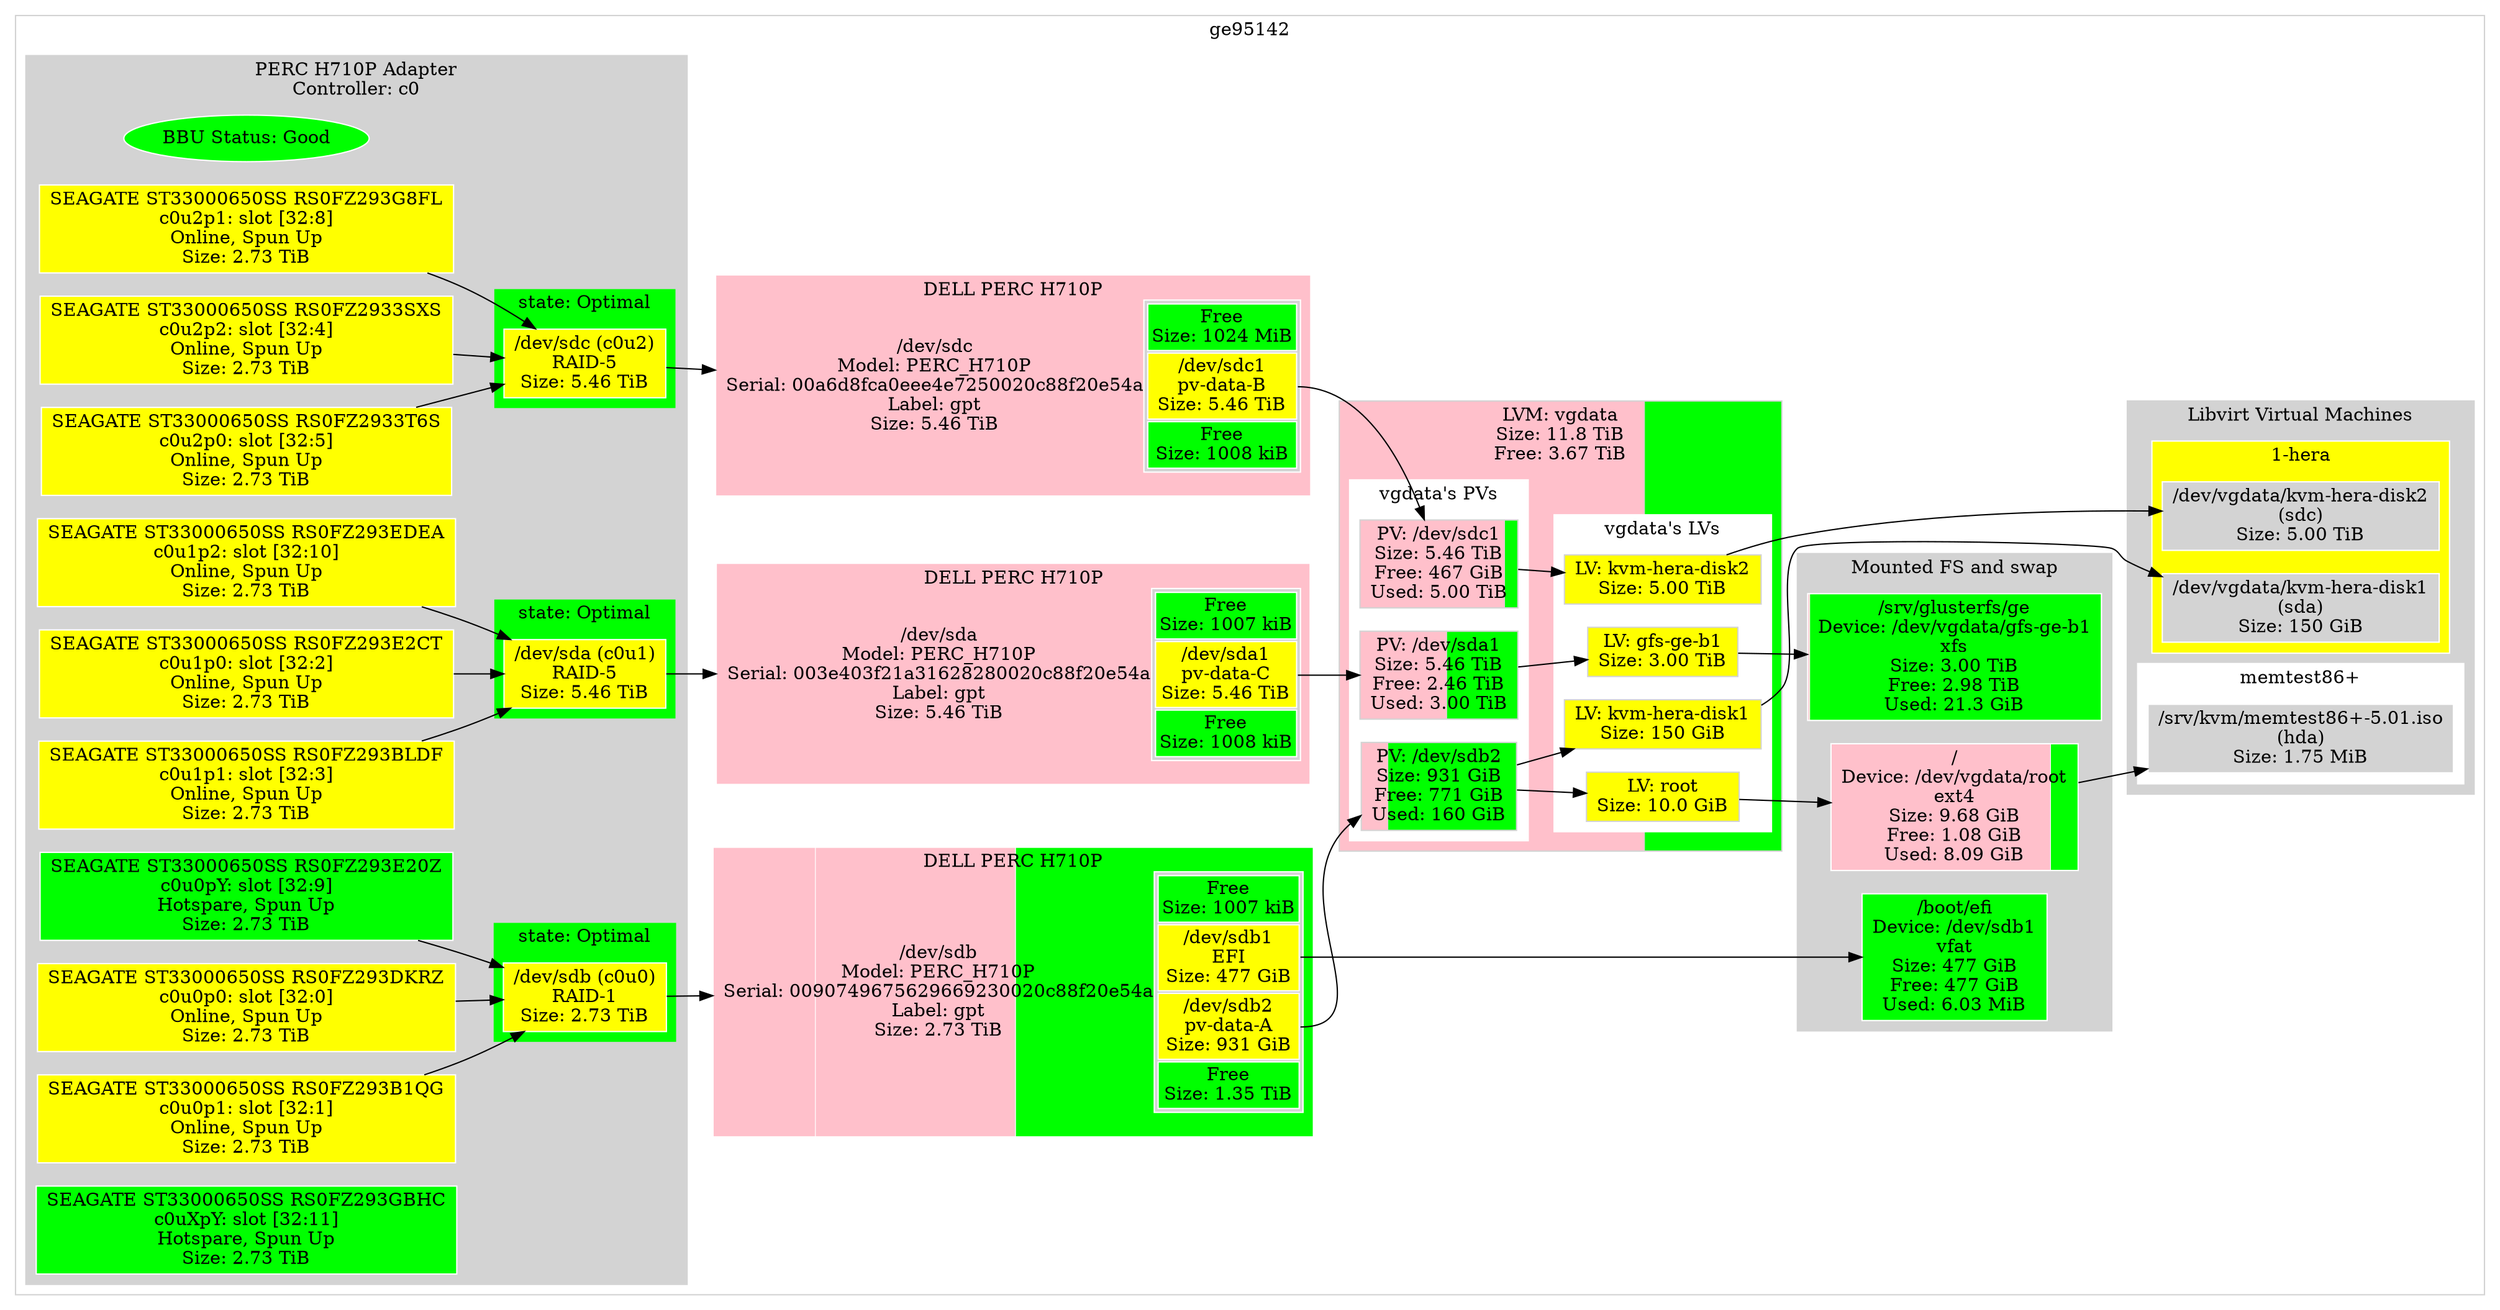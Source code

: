 digraph "ge95142"{ // HEADER: MACHINE
	rankdir=LR; // HEADER: MACHINE
	subgraph "cluster_machine@ge95142" {
		style=filled;
		color=lightgrey;
		fillcolor=white;
		node [style=filled,color=white,fillcolor=white,shape=rectangle];
			{ "machine@ge95142|Partition::GPT@sda" [
				label=<<TABLE BORDER="0" CELLPADDING="0" CELLSPACING="0">
						<TR> <TD COLSPAN="2">DELL PERC H710P</TD> </TR><TR><TD >/dev/sda<BR/>Model: PERC_H710P<BR/>Serial: 003e403f21a31628280020c88f20e54a<BR/>Label: gpt<BR/>Size: 5.46 TiB</TD>    <TD BGCOLOR="lightgrey">
						<TABLE >
							<TR>
								<TD bgcolor="green">
								Free<BR/>Size: 1007 kiB
								</TD>
							</TR>
							<TR>
								<TD PORT="1" BGCOLOR="yellow">
								/dev/sda1<BR/>pv-data-C<BR/>Size: 5.46 TiB
								</TD>
							</TR>
							<TR>
								<TD bgcolor="green">
								Free<BR/>Size: 1008 kiB
								</TD>
							</TR>
						</TABLE>
						</TD> </TR><TR> <TD COLSPAN="2"> </TD> </TR>
					</TABLE>
				>;
				// Style node
				color=white;
				fillcolor=lightgrey;
				shape="rectangle";
				style=striped;
				fillcolor="green;0.000000:pink;1.000000:green;0.000000";
			]; }
			{ "machine@ge95142|Partition::GPT@sdb" [
				label=<<TABLE BORDER="0" CELLPADDING="0" CELLSPACING="0">
						<TR> <TD COLSPAN="2">DELL PERC H710P</TD> </TR><TR><TD >/dev/sdb<BR/>Model: PERC_H710P<BR/>Serial: 0090749675629669230020c88f20e54a<BR/>Label: gpt<BR/>Size: 2.73 TiB</TD>    <TD BGCOLOR="lightgrey">
						<TABLE >
							<TR>
								<TD bgcolor="green">
								Free<BR/>Size: 1007 kiB
								</TD>
							</TR>
							<TR>
								<TD PORT="1" BGCOLOR="yellow">
								/dev/sdb1<BR/>EFI<BR/>Size: 477 GiB
								</TD>
							</TR>
							<TR>
								<TD PORT="2" BGCOLOR="yellow">
								/dev/sdb2<BR/>pv-data-A<BR/>Size: 931 GiB
								</TD>
							</TR>
							<TR>
								<TD bgcolor="green">
								Free<BR/>Size: 1.35 TiB
								</TD>
							</TR>
						</TABLE>
						</TD> </TR><TR> <TD COLSPAN="2"> </TD> </TR>
					</TABLE>
				>;
				// Style node
				color=white;
				fillcolor=lightgrey;
				shape="rectangle";
				style=striped;
				fillcolor="green;0.000000:pink;0.170664:pink;0.333329:green;0.496006";
			]; }
			{ "machine@ge95142|Partition::GPT@sdc" [
				label=<<TABLE BORDER="0" CELLPADDING="0" CELLSPACING="0">
						<TR> <TD COLSPAN="2">DELL PERC H710P</TD> </TR><TR><TD >/dev/sdc<BR/>Model: PERC_H710P<BR/>Serial: 00a6d8fca0eee4e7250020c88f20e54a<BR/>Label: gpt<BR/>Size: 5.46 TiB</TD>    <TD BGCOLOR="lightgrey">
						<TABLE >
							<TR>
								<TD bgcolor="green">
								Free<BR/>Size: 1024 MiB
								</TD>
							</TR>
							<TR>
								<TD PORT="1" BGCOLOR="yellow">
								/dev/sdc1<BR/>pv-data-B<BR/>Size: 5.46 TiB
								</TD>
							</TR>
							<TR>
								<TD bgcolor="green">
								Free<BR/>Size: 1008 kiB
								</TD>
							</TR>
						</TABLE>
						</TD> </TR><TR> <TD COLSPAN="2"> </TD> </TR>
					</TABLE>
				>;
				// Style node
				color=white;
				fillcolor=lightgrey;
				shape="rectangle";
				style=striped;
				fillcolor="green;0.000179:pink;0.999821:green;0.000000";
			]; }
			subgraph "cluster_machine@ge95142|LVM::VG@vgdata" {
				style=filled;
				color=lightgrey;
				fillcolor=lightgrey;
				node [style=filled,color=lightgrey,fillcolor=lightgrey,shape=rectangle];
				subgraph "cluster_machine@ge95142|LVM::VG@vgdata|::PVs" {
					color=white;
					fillcolor=white;
					{ "machine@ge95142|LVM::VG@vgdata|::PVs|::PV@sda1" [
						label="PV: /dev/sda1\nSize: 5.46 TiB\nFree: 2.46 TiB\nUsed: 3.00 TiB";
						style=striped;fillcolor="pink;0.549750.2:green"
					]; }
					{ "machine@ge95142|LVM::VG@vgdata|::PVs|::PV@sdb2" [
						label="PV: /dev/sdb2\nSize: 931 GiB\nFree: 771 GiB\nUsed: 160 GiB";
						style=striped;fillcolor="pink;0.171799.2:green"
					]; }
					{ "machine@ge95142|LVM::VG@vgdata|::PVs|::PV@sdc1" [
						label="PV: /dev/sdc1\nSize: 5.46 TiB\nFree: 467 GiB\nUsed: 5.00 TiB";
						style=striped;fillcolor="pink;0.916414.2:green"
					]; }
					label="vgdata's PVs";
				}
				subgraph "cluster_machine@ge95142|LVM::VG@vgdata|::LVs" {
					color=white;
					fillcolor=white;
					{ "machine@ge95142|LVM::VG@vgdata|::LVs|::LV@gfs-ge-b1" [
						label="LV: gfs-ge-b1\nSize: 3.00 TiB";
						fillcolor="yellow"
					]; }
					{ "machine@ge95142|LVM::VG@vgdata|::LVs|::LV@kvm-hera-disk1" [
						label="LV: kvm-hera-disk1\nSize: 150 GiB";
						fillcolor="yellow"
					]; }
					{ "machine@ge95142|LVM::VG@vgdata|::LVs|::LV@kvm-hera-disk2" [
						label="LV: kvm-hera-disk2\nSize: 5.00 TiB";
						fillcolor="yellow"
					]; }
					{ "machine@ge95142|LVM::VG@vgdata|::LVs|::LV@root" [
						label="LV: root\nSize: 10.0 GiB";
						fillcolor="yellow"
					]; }
					label="vgdata's LVs";
				}
				label="LVM: vgdata\nSize: 11.8 TiB\nFree: 3.67 TiB";
				style=striped;fillcolor="pink;0.689888.2:green"
			}
			subgraph "cluster_machine@ge95142|RAID::LSI::Megacli@0" {
				style=filled;
				color=lightgrey;
				fillcolor=lightgrey;
				node [style=filled,color=white,fillcolor=lightgrey,shape=rectangle];
				{ "machine@ge95142|RAID::LSI::Megacli@0|::BBU::Status" [
					label="BBU Status: Good";
					shape=oval
					fillcolor=green
				]; }
				{ "machine@ge95142|RAID::LSI::Megacli@0|::RawDevice@LSI@c0u0p0" [
					label="SEAGATE ST33000650SS RS0FZ293DKRZ\nc0u0p0: slot [32:0]\nOnline, Spun Up\nSize: 2.73 TiB";
					fillcolor=yellow
				]; }
				{ "machine@ge95142|RAID::LSI::Megacli@0|::RawDevice@LSI@c0u0p1" [
					label="SEAGATE ST33000650SS RS0FZ293B1QG\nc0u0p1: slot [32:1]\nOnline, Spun Up\nSize: 2.73 TiB";
					fillcolor=yellow
				]; }
				{ "machine@ge95142|RAID::LSI::Megacli@0|::RawDevice@LSI@c0u1p0" [
					label="SEAGATE ST33000650SS RS0FZ293E2CT\nc0u1p0: slot [32:2]\nOnline, Spun Up\nSize: 2.73 TiB";
					fillcolor=yellow
				]; }
				{ "machine@ge95142|RAID::LSI::Megacli@0|::RawDevice@LSI@c0u1p1" [
					label="SEAGATE ST33000650SS RS0FZ293BLDF\nc0u1p1: slot [32:3]\nOnline, Spun Up\nSize: 2.73 TiB";
					fillcolor=yellow
				]; }
				{ "machine@ge95142|RAID::LSI::Megacli@0|::RawDevice@LSI@c0u2p2" [
					label="SEAGATE ST33000650SS RS0FZ2933SXS\nc0u2p2: slot [32:4]\nOnline, Spun Up\nSize: 2.73 TiB";
					fillcolor=yellow
				]; }
				{ "machine@ge95142|RAID::LSI::Megacli@0|::RawDevice@LSI@c0u2p0" [
					label="SEAGATE ST33000650SS RS0FZ2933T6S\nc0u2p0: slot [32:5]\nOnline, Spun Up\nSize: 2.73 TiB";
					fillcolor=yellow
				]; }
				{ "machine@ge95142|RAID::LSI::Megacli@0|::RawDevice@LSI@c0u2p1" [
					label="SEAGATE ST33000650SS RS0FZ293G8FL\nc0u2p1: slot [32:8]\nOnline, Spun Up\nSize: 2.73 TiB";
					fillcolor=yellow
				]; }
				{ "machine@ge95142|RAID::LSI::Megacli@0|::RawDevice@LSI@c0u0pY" [
					label="SEAGATE ST33000650SS RS0FZ293E20Z\nc0u0pY: slot [32:9]\nHotspare, Spun Up\nSize: 2.73 TiB";
					fillcolor=green
				]; }
				{ "machine@ge95142|RAID::LSI::Megacli@0|::RawDevice@LSI@c0u1p2" [
					label="SEAGATE ST33000650SS RS0FZ293EDEA\nc0u1p2: slot [32:10]\nOnline, Spun Up\nSize: 2.73 TiB";
					fillcolor=yellow
				]; }
				{ "machine@ge95142|RAID::LSI::Megacli@0|::RawDevice@LSI@[32:11]" [
					label="SEAGATE ST33000650SS RS0FZ293GBHC\nc0uXpY: slot [32:11]\nHotspare, Spun Up\nSize: 2.73 TiB";
					fillcolor=green
				]; }
				subgraph "cluster_machine@ge95142|RAID::LSI::Megacli@0|::State@sdb" {
					{ "machine@ge95142|RAID::LSI::Megacli@0|::State@sdb|::RaidDevice@sdb" [
						label="/dev/sdb (c0u0)\nRAID-1\nSize: 2.73 TiB";
						fillcolor="yellow"
					]; }
					label="state: Optimal";
					shape=oval
					fillcolor=green
				}
				subgraph "cluster_machine@ge95142|RAID::LSI::Megacli@0|::State@sda" {
					{ "machine@ge95142|RAID::LSI::Megacli@0|::State@sda|::RaidDevice@sda" [
						label="/dev/sda (c0u1)\nRAID-5\nSize: 5.46 TiB";
						fillcolor="yellow"
					]; }
					label="state: Optimal";
					shape=oval
					fillcolor=green
				}
				subgraph "cluster_machine@ge95142|RAID::LSI::Megacli@0|::State@sdc" {
					{ "machine@ge95142|RAID::LSI::Megacli@0|::State@sdc|::RaidDevice@sdc" [
						label="/dev/sdc (c0u2)\nRAID-5\nSize: 5.46 TiB";
						fillcolor="yellow"
					]; }
					label="state: Optimal";
					shape=oval
					fillcolor=green
				}
				label="PERC H710P Adapter\nController: c0";
			}
			subgraph "cluster_machine@ge95142|FS" {
				style=filled;
				color=lightgrey;
				fillcolor=lightgrey;
				node [style=filled,color=white,fillcolor=lightgrey,shape=rectangle];
				{ "machine@ge95142|FS|::FS@/srv/glusterfs/ge" [
					label="/srv/glusterfs/ge\nDevice: /dev/vgdata/gfs-ge-b1\nxfs\nSize: 3.00 TiB\nFree: 2.98 TiB\nUsed: 21.3 GiB";
					style=striped;fillcolor="pink;0.006951.2:green"
				]; }
				{ "machine@ge95142|FS|::FS@/" [
					label="/\nDevice: /dev/vgdata/root\next4\nSize: 9.68 GiB\nFree: 1.08 GiB\nUsed: 8.09 GiB";
					style=striped;fillcolor="pink;0.888388.2:green"
				]; }
				{ "machine@ge95142|FS|::FS@/boot/efi" [
					label="/boot/efi\nDevice: /dev/sdb1\nvfat\nSize: 477 GiB\nFree: 477 GiB\nUsed: 6.03 MiB";
					style=striped;fillcolor="pink;0.000012.2:green"
				]; }
				subgraph "cluster_machine@ge95142|FS|::AllSWAP@@FS@SWAP" {
					style=filled;
					color=white
					fillcolor=lightgrey;
					node [style=filled,color=white,fillcolor=lightgrey,shape=rectangle];
					label="SWAP\nSize: 0 B\nFree: 0 B\nUsed: 0 B";
					style=striped;fillcolor="green"
				}
				label="Mounted FS and swap";
			}
			subgraph "cluster_machine@ge95142|Libvirt" {
				style=filled;
				color=lightgrey;
				fillcolor=lightgrey;
				node [style=filled,color=white,fillcolor=lightgrey,shape=rectangle];
				subgraph "cluster_machine@ge95142|Libvirt|::VM@memtest86+" {
					color=white;
					fillcolor=white;
					{ "machine@ge95142|Libvirt|::VM@memtest86+|::Block@hda" [
						label="/srv/kvm/memtest86+-5.01.iso\n(hda)\nSize: 1.75 MiB";
					]; }
					label="memtest86+";
				}
				subgraph "cluster_machine@ge95142|Libvirt|::VM@1-hera" {
					color=white;
					fillcolor=white;
					{ "machine@ge95142|Libvirt|::VM@1-hera|::Block@sda" [
						label="/dev/vgdata/kvm-hera-disk1\n(sda)\nSize: 150 GiB";
					]; }
					{ "machine@ge95142|Libvirt|::VM@1-hera|::Block@sdc" [
						label="/dev/vgdata/kvm-hera-disk2\n(sdc)\nSize: 5.00 TiB";
					]; }
					label="1-hera";
					fillcolor=yellow
				}
				label="Libvirt Virtual Machines";
			}
			// Links from LVM VG: LVM::VG@vgdata
			"machine@ge95142|LVM::VG@vgdata|::PVs|::PV@sda1" -> "machine@ge95142|LVM::VG@vgdata|::LVs|::LV@gfs-ge-b1"
			"machine@ge95142|LVM::VG@vgdata|::PVs|::PV@sdb2" -> "machine@ge95142|LVM::VG@vgdata|::LVs|::LV@kvm-hera-disk1"
			"machine@ge95142|LVM::VG@vgdata|::PVs|::PV@sdc1" -> "machine@ge95142|LVM::VG@vgdata|::LVs|::LV@kvm-hera-disk2"
			"machine@ge95142|LVM::VG@vgdata|::PVs|::PV@sdb2" -> "machine@ge95142|LVM::VG@vgdata|::LVs|::LV@root"
			// Links from MegaCli: Controller c0
			"machine@ge95142|RAID::LSI::Megacli@0|::RawDevice@LSI@c0u0p0" -> "machine@ge95142|RAID::LSI::Megacli@0|::State@sdb|::RaidDevice@sdb"
			"machine@ge95142|RAID::LSI::Megacli@0|::RawDevice@LSI@c0u0p1" -> "machine@ge95142|RAID::LSI::Megacli@0|::State@sdb|::RaidDevice@sdb"
			"machine@ge95142|RAID::LSI::Megacli@0|::RawDevice@LSI@c0u1p0" -> "machine@ge95142|RAID::LSI::Megacli@0|::State@sda|::RaidDevice@sda"
			"machine@ge95142|RAID::LSI::Megacli@0|::RawDevice@LSI@c0u1p1" -> "machine@ge95142|RAID::LSI::Megacli@0|::State@sda|::RaidDevice@sda"
			"machine@ge95142|RAID::LSI::Megacli@0|::RawDevice@LSI@c0u2p2" -> "machine@ge95142|RAID::LSI::Megacli@0|::State@sdc|::RaidDevice@sdc"
			"machine@ge95142|RAID::LSI::Megacli@0|::RawDevice@LSI@c0u2p0" -> "machine@ge95142|RAID::LSI::Megacli@0|::State@sdc|::RaidDevice@sdc"
			"machine@ge95142|RAID::LSI::Megacli@0|::RawDevice@LSI@c0u2p1" -> "machine@ge95142|RAID::LSI::Megacli@0|::State@sdc|::RaidDevice@sdc"
			"machine@ge95142|RAID::LSI::Megacli@0|::RawDevice@LSI@c0u0pY" -> "machine@ge95142|RAID::LSI::Megacli@0|::State@sdb|::RaidDevice@sdb"
			"machine@ge95142|RAID::LSI::Megacli@0|::RawDevice@LSI@c0u1p2" -> "machine@ge95142|RAID::LSI::Megacli@0|::State@sda|::RaidDevice@sda"
			
			// Links from Libvirt::VM::Block@hda
			// SOURCE LINK: memtest86+ 1839104 (hda) "machine@ge95142|Libvirt|::VM@memtest86+|::Block@hda"
			// Links from Libvirt::VM::Block@sda
			// SOURCE LINK: 1-hera 161061273600 (sda) "machine@ge95142|Libvirt|::VM@1-hera|::Block@sda"
			// Links from Libvirt::VM::Block@sdc
			// SOURCE LINK: 1-hera 5497558138880 (sdc) "machine@ge95142|Libvirt|::VM@1-hera|::Block@sdc"
			// Links for Partition::GPT@sda
			"machine@ge95142|RAID::LSI::Megacli@0|::State@sda|::RaidDevice@sda" -> "machine@ge95142|Partition::GPT@sda"
			// Links for Partition::GPT@sda
			// Links for Partition::Table
			// Links for Partition::Table::Part::Free@_1
			// Links for Partition::Table::Part::Data@sda1
			// Links for Partition::Table::Part::Free@_2
			// Links for Partition::GPT@sdb
			"machine@ge95142|RAID::LSI::Megacli@0|::State@sdb|::RaidDevice@sdb" -> "machine@ge95142|Partition::GPT@sdb"
			// Links for Partition::GPT@sdb
			// Links for Partition::Table
			// Links for Partition::Table::Part::Free@_1
			// Links for Partition::Table::Part::Data@sdb1
			// Links for Partition::Table::Part::Data@sdb2
			// Links for Partition::Table::Part::Free@_2
			// Links for Partition::GPT@sdc
			"machine@ge95142|RAID::LSI::Megacli@0|::State@sdc|::RaidDevice@sdc" -> "machine@ge95142|Partition::GPT@sdc"
			// Links for Partition::GPT@sdc
			// Links for Partition::Table
			// Links for Partition::Table::Part::Free@_1
			// Links for Partition::Table::Part::Data@sdc1
			// Links for Partition::Table::Part::Free@_2
			// Links for LVM VG: LVM::VG@vgdata
			// Links for LVM::VG::PVs
			// Links for LVM::VG::PVs::PV@sda1
			"machine@ge95142|Partition::GPT@sda":"1" -> "machine@ge95142|LVM::VG@vgdata|::PVs|::PV@sda1"
			// Links for LVM::VG::PVs::PV@sda1
			// Links for LVM::VG::PVs::PV@sdb2
			"machine@ge95142|Partition::GPT@sdb":"2" -> "machine@ge95142|LVM::VG@vgdata|::PVs|::PV@sdb2"
			// Links for LVM::VG::PVs::PV@sdb2
			// Links for LVM::VG::PVs::PV@sdc1
			"machine@ge95142|Partition::GPT@sdc":"1" -> "machine@ge95142|LVM::VG@vgdata|::PVs|::PV@sdc1"
			// Links for LVM::VG::PVs::PV@sdc1
			// Links for LVM::VG::LVs
			// Links for LVM::VG::LVs::LV@gfs-ge-b1
			// Links for LVM::VG::LVs::LV@kvm-hera-disk1
			// Links for LVM::VG::LVs::LV@kvm-hera-disk2
			// Links for LVM::VG::LVs::LV@root
			// Links for MegaCli: Controller c0
			// Links for RAID::LSI::Megacli::BBU::Status
			// Links for RAID::LSI::Megacli::RawDevice@LSI@c0u0p0
			// Links for RAID::LSI::Megacli::RawDevice@LSI@c0u0p1
			// Links for RAID::LSI::Megacli::RawDevice@LSI@c0u1p0
			// Links for RAID::LSI::Megacli::RawDevice@LSI@c0u1p1
			// Links for RAID::LSI::Megacli::RawDevice@LSI@c0u2p2
			// Links for RAID::LSI::Megacli::RawDevice@LSI@c0u2p0
			// Links for RAID::LSI::Megacli::RawDevice@LSI@c0u2p1
			// Links for RAID::LSI::Megacli::RawDevice@LSI@c0u0pY
			// Links for RAID::LSI::Megacli::RawDevice@LSI@c0u1p2
			// Links for RAID::LSI::Megacli::RawDevice@LSI@[32:11]
			// Links for RAID::LSI::Megacli::State@sdb
			// Links for RAID::LSI::Megacli::State::RaidDevice@sdb
			// Links for RAID::LSI::Megacli::State@sda
			// Links for RAID::LSI::Megacli::State::RaidDevice@sda
			// Links for RAID::LSI::Megacli::State@sdc
			// Links for RAID::LSI::Megacli::State::RaidDevice@sdc
			// Links for FS
			// Links for FS::FS@/srv/glusterfs/ge
			"machine@ge95142|LVM::VG@vgdata|::LVs|::LV@gfs-ge-b1" -> "machine@ge95142|FS|::FS@/srv/glusterfs/ge"
			// Links for FS::FS@/srv/glusterfs/ge
			// Links for FS::FS@/
			"machine@ge95142|LVM::VG@vgdata|::LVs|::LV@root" -> "machine@ge95142|FS|::FS@/"
			// Links for FS::FS@/
			// Links for FS::FS@/boot/efi
			"machine@ge95142|Partition::GPT@sdb":"1" -> "machine@ge95142|FS|::FS@/boot/efi"
			// Links for FS::FS@/boot/efi
			// Links for FS::AllSWAP@@FS@SWAP
			// Links for Libvirt Virtual Machines
			// Links for Libvirt::VM@memtest86+
			// Links for Libvirt::VM::Block@hda
			"machine@ge95142|FS|::FS@/" -> "machine@ge95142|Libvirt|::VM@memtest86+|::Block@hda"
			// Links for Libvirt::VM::Block@hda
			// Links for Libvirt::VM@1-hera
			// Links for Libvirt::VM::Block@sda
			"machine@ge95142|LVM::VG@vgdata|::LVs|::LV@kvm-hera-disk1" -> "machine@ge95142|Libvirt|::VM@1-hera|::Block@sda"
			// Links for Libvirt::VM::Block@sda
			// Links for Libvirt::VM::Block@sdc
			"machine@ge95142|LVM::VG@vgdata|::LVs|::LV@kvm-hera-disk2" -> "machine@ge95142|Libvirt|::VM@1-hera|::Block@sdc"
			// Links for Libvirt::VM::Block@sdc
		label="ge95142";
	}
} // FOOTER: MACHINE
